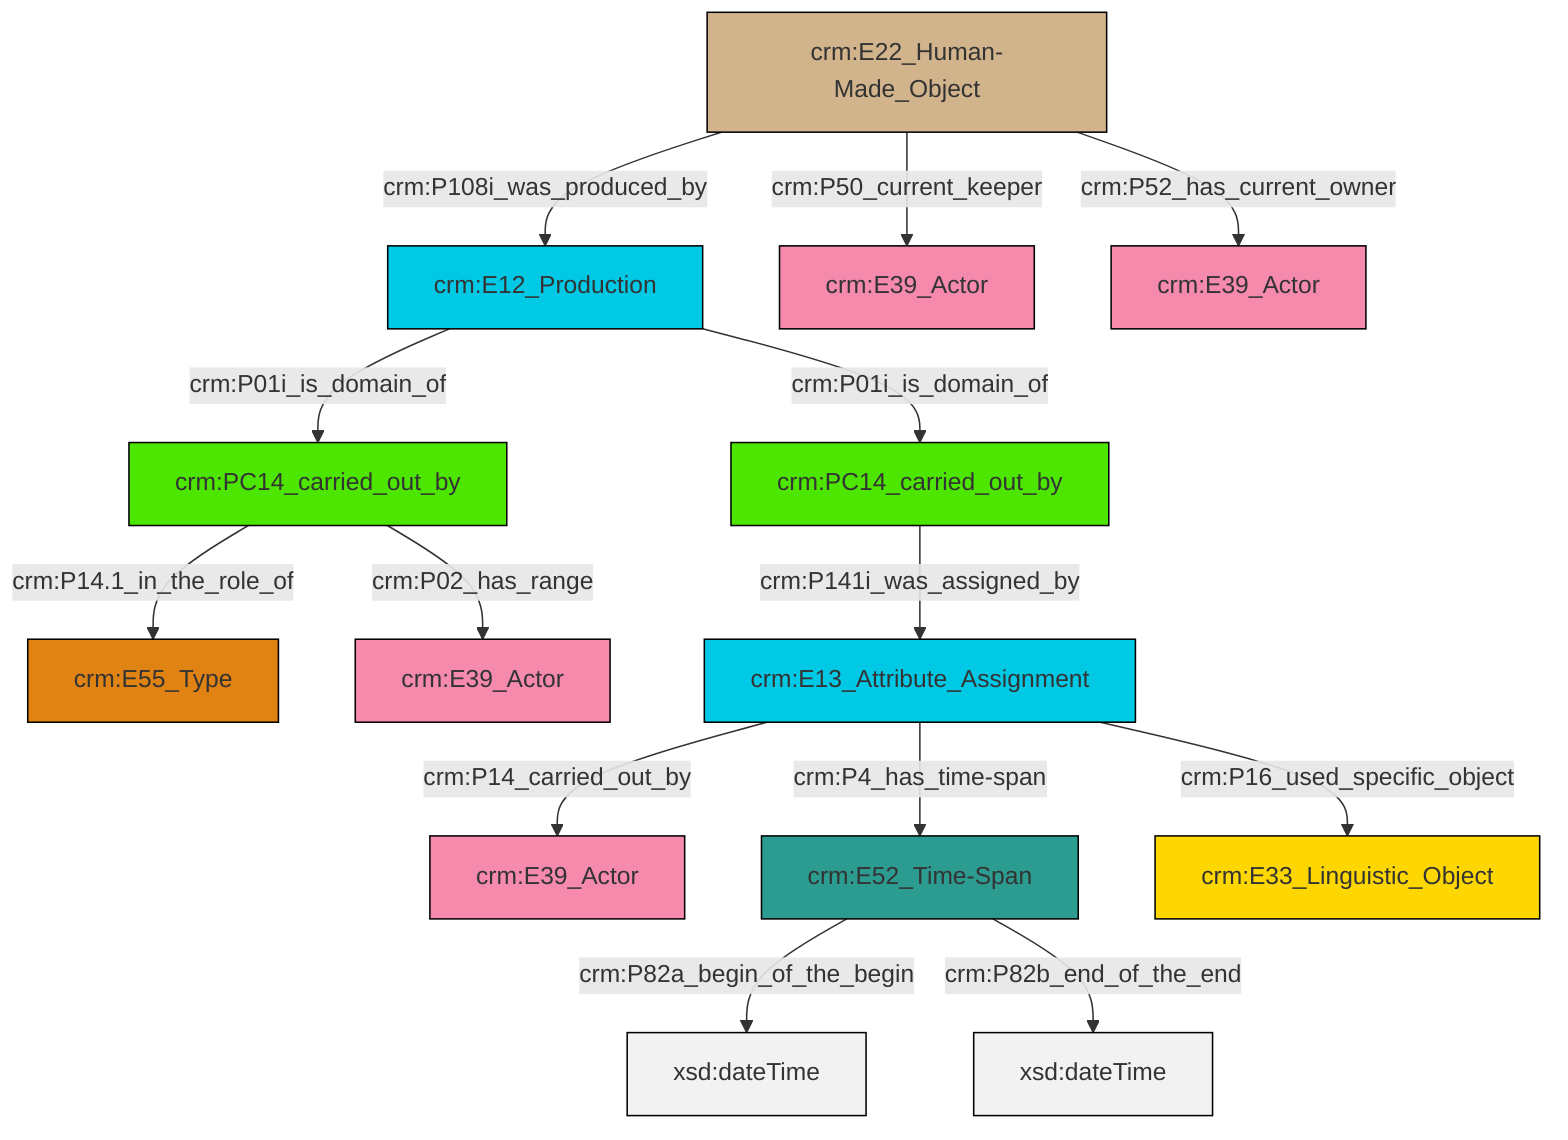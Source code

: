 graph TD
classDef Literal fill:#f2f2f2,stroke:#000000;
classDef CRM_Entity fill:#FFFFFF,stroke:#000000;
classDef Temporal_Entity fill:#00C9E6, stroke:#000000;
classDef Type fill:#E18312, stroke:#000000;
classDef Time-Span fill:#2C9C91, stroke:#000000;
classDef Appellation fill:#FFEB7F, stroke:#000000;
classDef Place fill:#008836, stroke:#000000;
classDef Persistent_Item fill:#B266B2, stroke:#000000;
classDef Conceptual_Object fill:#FFD700, stroke:#000000;
classDef Physical_Thing fill:#D2B48C, stroke:#000000;
classDef Actor fill:#f58aad, stroke:#000000;
classDef PC_Classes fill:#4ce600, stroke:#000000;
classDef Multi fill:#cccccc,stroke:#000000;

2["crm:PC14_carried_out_by"]:::PC_Classes -->|crm:P14.1_in_the_role_of| 3["crm:E55_Type"]:::Type
0["crm:E22_Human-Made_Object"]:::Physical_Thing -->|crm:P108i_was_produced_by| 6["crm:E12_Production"]:::Temporal_Entity
6["crm:E12_Production"]:::Temporal_Entity -->|crm:P01i_is_domain_of| 7["crm:PC14_carried_out_by"]:::PC_Classes
11["crm:E13_Attribute_Assignment"]:::Temporal_Entity -->|crm:P4_has_time-span| 12["crm:E52_Time-Span"]:::Time-Span
7["crm:PC14_carried_out_by"]:::PC_Classes -->|crm:P141i_was_assigned_by| 11["crm:E13_Attribute_Assignment"]:::Temporal_Entity
11["crm:E13_Attribute_Assignment"]:::Temporal_Entity -->|crm:P16_used_specific_object| 16["crm:E33_Linguistic_Object"]:::Conceptual_Object
0["crm:E22_Human-Made_Object"]:::Physical_Thing -->|crm:P50_current_keeper| 14["crm:E39_Actor"]:::Actor
2["crm:PC14_carried_out_by"]:::PC_Classes -->|crm:P02_has_range| 4["crm:E39_Actor"]:::Actor
12["crm:E52_Time-Span"]:::Time-Span -->|crm:P82a_begin_of_the_begin| 21[xsd:dateTime]:::Literal
0["crm:E22_Human-Made_Object"]:::Physical_Thing -->|crm:P52_has_current_owner| 17["crm:E39_Actor"]:::Actor
12["crm:E52_Time-Span"]:::Time-Span -->|crm:P82b_end_of_the_end| 25[xsd:dateTime]:::Literal
6["crm:E12_Production"]:::Temporal_Entity -->|crm:P01i_is_domain_of| 2["crm:PC14_carried_out_by"]:::PC_Classes
11["crm:E13_Attribute_Assignment"]:::Temporal_Entity -->|crm:P14_carried_out_by| 8["crm:E39_Actor"]:::Actor